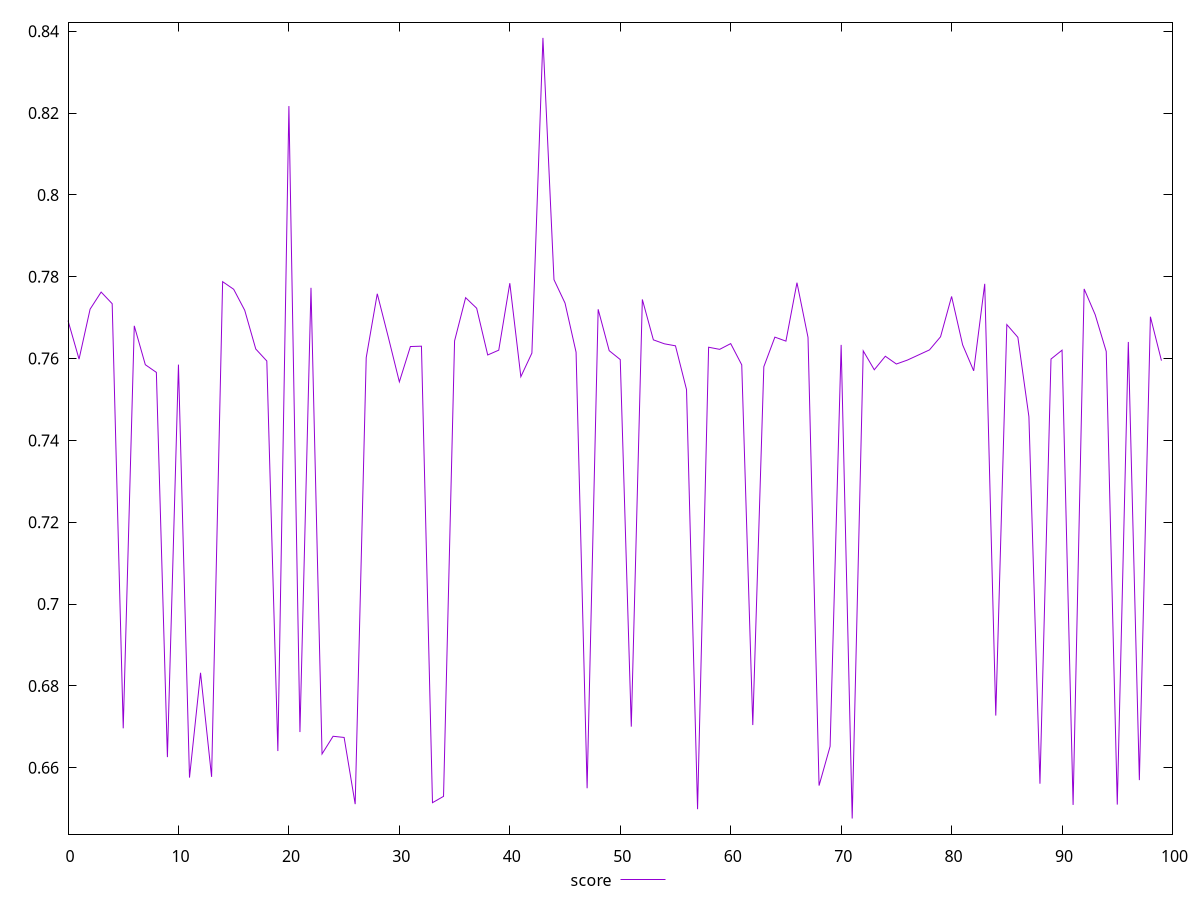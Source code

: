 reset
set terminal svg size 640, 490 enhanced background rgb 'white'
set output "report_00007_2020-12-11T15:55:29.892Z/speed-index/samples/pages+cached+nointeractive/score/values.svg"

$score <<EOF
0 0.7692859094964107
1 0.7598571160188997
2 0.7720645707899441
3 0.7762488483872093
4 0.7734044233962304
5 0.669634624769779
6 0.76799631229361
7 0.7584989376547642
8 0.7566198789952188
9 0.662594069343378
10 0.7585135651690962
11 0.657593984158922
12 0.6832053551055574
13 0.6577770323322444
14 0.7787867806632658
15 0.7769314607228103
16 0.7717970877448036
17 0.7623332316276621
18 0.759402541214975
19 0.6640824295094709
20 0.821704009727414
21 0.6687259387263844
22 0.7772798399909108
23 0.6633738167101371
24 0.6676958211555402
25 0.6674060417053425
26 0.6511115820101048
27 0.7602307930093144
28 0.7758346787151104
29 0.7652263025812616
30 0.7543068001882324
31 0.7629365068634338
32 0.7630241891085191
33 0.6514667934776481
34 0.6530104266247151
35 0.7643194674569902
36 0.7748792854949134
37 0.7722933107904792
38 0.7608743892073027
39 0.7620522110683144
40 0.7784139581803851
41 0.7555611332019849
42 0.7613364783685568
43 0.8383589612217753
44 0.779276974473091
45 0.7735538484870277
46 0.7615548209419283
47 0.6549991872907446
48 0.7720374043844672
49 0.7619227072599715
50 0.7597572817294431
51 0.6700510045941508
52 0.7744461712179532
53 0.764571259250826
54 0.7636019931768661
55 0.7631132253380886
56 0.7524293564013879
57 0.6498789170179824
58 0.7627670778130355
59 0.7622496430279843
60 0.763652694071312
61 0.7584627639654494
62 0.6704354083772681
63 0.7580060309734221
64 0.765234110593048
65 0.764260815474548
66 0.778543017084862
67 0.765167029974842
68 0.6556404551172301
69 0.6652304898905426
70 0.763343772460852
71 0.6475964215263799
72 0.7618769915563401
73 0.7572609076887653
74 0.7605635899070979
75 0.758666853665865
76 0.7596303037168727
77 0.7608728286833062
78 0.7621188340071858
79 0.7653281527301106
80 0.7751737948068087
81 0.7633451233455233
82 0.757000047675466
83 0.7782621065113781
84 0.6727527480303821
85 0.7683033541797663
86 0.7651921004031508
87 0.7457907602752036
88 0.6561044686124993
89 0.7598831813058526
90 0.7620482177669761
91 0.6509139283647154
92 0.7770159032219047
93 0.7707174974362715
94 0.7617378570800635
95 0.6510014310825538
96 0.764057092693041
97 0.6569810632610922
98 0.7702227094110774
99 0.759489846769125
EOF

set key outside below
set yrange [0.643781170732472:0.8421742120156832]

plot \
  $score title "score" with line, \


reset